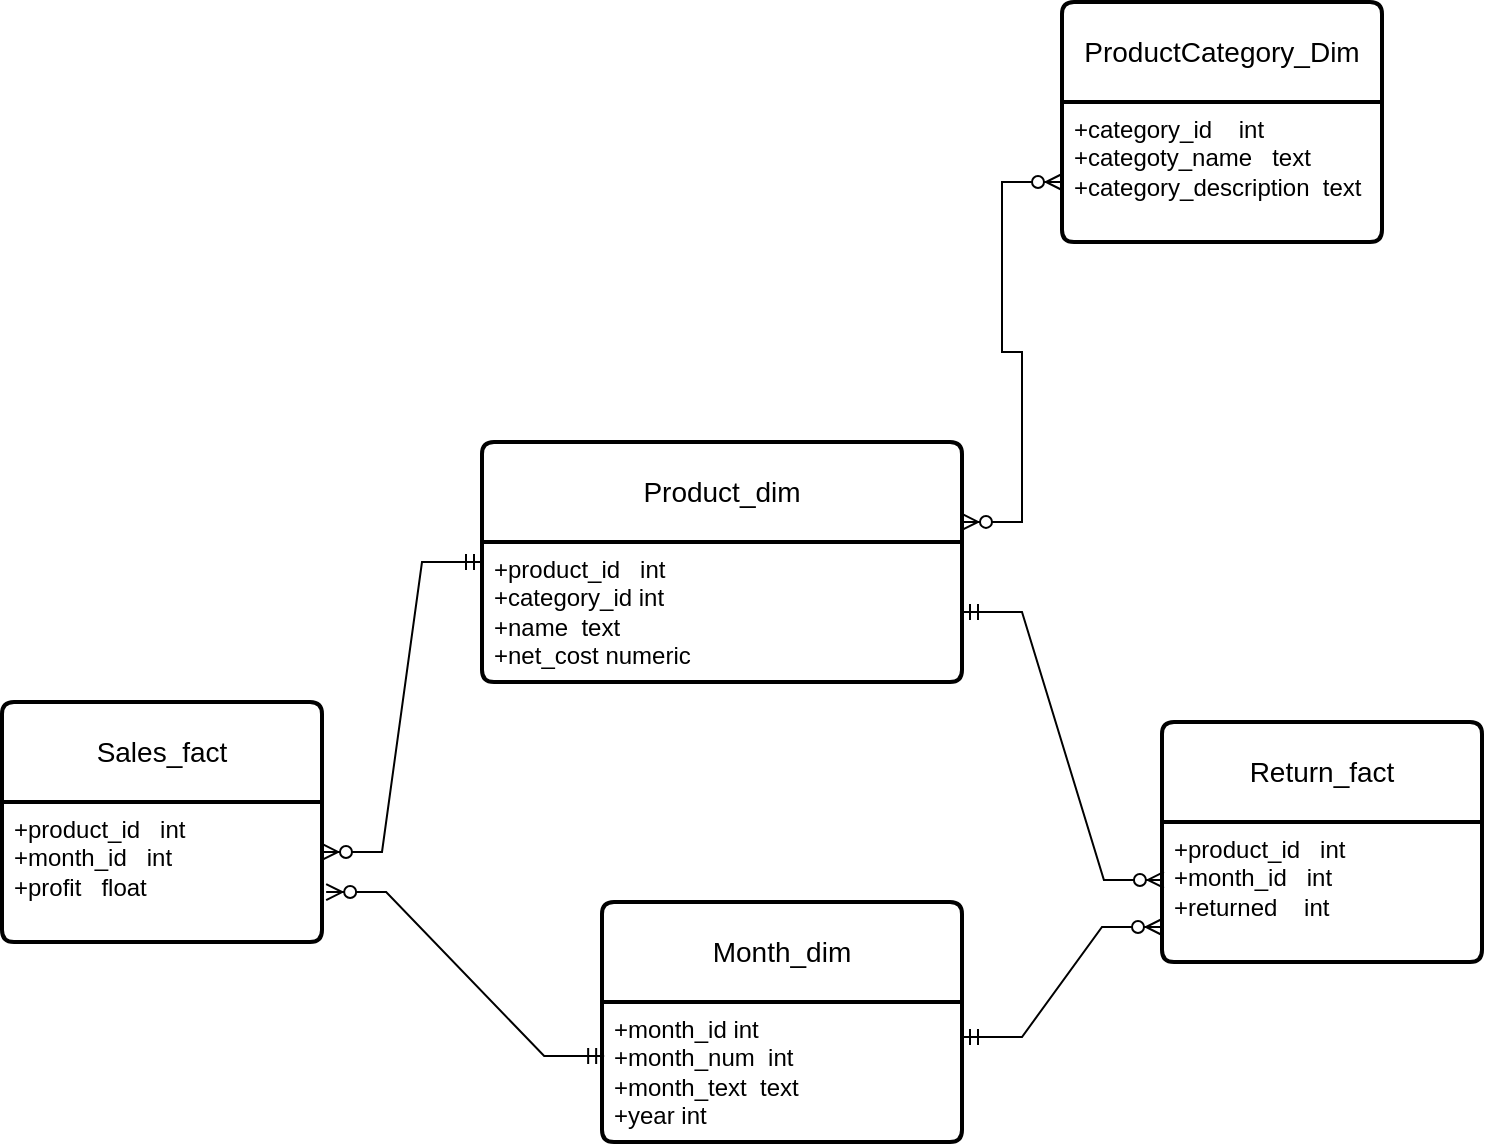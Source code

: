 <mxfile version="22.1.3" type="github">
  <diagram id="R2lEEEUBdFMjLlhIrx00" name="Page-1">
    <mxGraphModel dx="1434" dy="878" grid="1" gridSize="10" guides="1" tooltips="1" connect="1" arrows="1" fold="1" page="1" pageScale="1" pageWidth="850" pageHeight="1100" math="0" shadow="0" extFonts="Permanent Marker^https://fonts.googleapis.com/css?family=Permanent+Marker">
      <root>
        <mxCell id="0" />
        <mxCell id="1" parent="0" />
        <mxCell id="fCBB4Xq0NNn-kK4PaiDX-1" value="Sales_fact" style="swimlane;childLayout=stackLayout;horizontal=1;startSize=50;horizontalStack=0;rounded=1;fontSize=14;fontStyle=0;strokeWidth=2;resizeParent=0;resizeLast=1;shadow=0;dashed=0;align=center;arcSize=4;whiteSpace=wrap;html=1;" vertex="1" parent="1">
          <mxGeometry x="130" y="550" width="160" height="120" as="geometry" />
        </mxCell>
        <mxCell id="fCBB4Xq0NNn-kK4PaiDX-2" value="+product_id&amp;nbsp; &amp;nbsp;int&lt;br style=&quot;border-color: var(--border-color);&quot;&gt;+month_id&amp;nbsp; &amp;nbsp;int&lt;br style=&quot;border-color: var(--border-color);&quot;&gt;+profit&amp;nbsp; &amp;nbsp;float" style="align=left;strokeColor=none;fillColor=none;spacingLeft=4;fontSize=12;verticalAlign=top;resizable=0;rotatable=0;part=1;html=1;" vertex="1" parent="fCBB4Xq0NNn-kK4PaiDX-1">
          <mxGeometry y="50" width="160" height="70" as="geometry" />
        </mxCell>
        <mxCell id="fCBB4Xq0NNn-kK4PaiDX-3" value="Return_fact" style="swimlane;childLayout=stackLayout;horizontal=1;startSize=50;horizontalStack=0;rounded=1;fontSize=14;fontStyle=0;strokeWidth=2;resizeParent=0;resizeLast=1;shadow=0;dashed=0;align=center;arcSize=4;whiteSpace=wrap;html=1;" vertex="1" parent="1">
          <mxGeometry x="710" y="560" width="160" height="120" as="geometry" />
        </mxCell>
        <mxCell id="fCBB4Xq0NNn-kK4PaiDX-4" value="+product_id&amp;nbsp; &amp;nbsp;int&lt;br&gt;+month_id&amp;nbsp; &amp;nbsp;int&lt;br&gt;+returned&amp;nbsp; &amp;nbsp; int" style="align=left;strokeColor=none;fillColor=none;spacingLeft=4;fontSize=12;verticalAlign=top;resizable=0;rotatable=0;part=1;html=1;" vertex="1" parent="fCBB4Xq0NNn-kK4PaiDX-3">
          <mxGeometry y="50" width="160" height="70" as="geometry" />
        </mxCell>
        <mxCell id="fCBB4Xq0NNn-kK4PaiDX-5" value="Product_dim" style="swimlane;childLayout=stackLayout;horizontal=1;startSize=50;horizontalStack=0;rounded=1;fontSize=14;fontStyle=0;strokeWidth=2;resizeParent=0;resizeLast=1;shadow=0;dashed=0;align=center;arcSize=4;whiteSpace=wrap;html=1;" vertex="1" parent="1">
          <mxGeometry x="370" y="420" width="240" height="120" as="geometry" />
        </mxCell>
        <mxCell id="fCBB4Xq0NNn-kK4PaiDX-6" value="+product_id&amp;nbsp; &amp;nbsp;int&lt;br&gt;+category_id int&lt;br&gt;+name&amp;nbsp; text&lt;br&gt;+net_cost numeric" style="align=left;strokeColor=none;fillColor=none;spacingLeft=4;fontSize=12;verticalAlign=top;resizable=0;rotatable=0;part=1;html=1;" vertex="1" parent="fCBB4Xq0NNn-kK4PaiDX-5">
          <mxGeometry y="50" width="240" height="70" as="geometry" />
        </mxCell>
        <mxCell id="fCBB4Xq0NNn-kK4PaiDX-7" value="Month_dim" style="swimlane;childLayout=stackLayout;horizontal=1;startSize=50;horizontalStack=0;rounded=1;fontSize=14;fontStyle=0;strokeWidth=2;resizeParent=0;resizeLast=1;shadow=0;dashed=0;align=center;arcSize=4;whiteSpace=wrap;html=1;" vertex="1" parent="1">
          <mxGeometry x="430" y="650" width="180" height="120" as="geometry" />
        </mxCell>
        <mxCell id="fCBB4Xq0NNn-kK4PaiDX-8" value="+month_id int&lt;br&gt;+month_num&amp;nbsp; int&lt;br&gt;+month_text&amp;nbsp; text&lt;br&gt;+year int" style="align=left;strokeColor=none;fillColor=none;spacingLeft=4;fontSize=12;verticalAlign=top;resizable=0;rotatable=0;part=1;html=1;" vertex="1" parent="fCBB4Xq0NNn-kK4PaiDX-7">
          <mxGeometry y="50" width="180" height="70" as="geometry" />
        </mxCell>
        <mxCell id="fCBB4Xq0NNn-kK4PaiDX-9" value="ProductCategory_Dim" style="swimlane;childLayout=stackLayout;horizontal=1;startSize=50;horizontalStack=0;rounded=1;fontSize=14;fontStyle=0;strokeWidth=2;resizeParent=0;resizeLast=1;shadow=0;dashed=0;align=center;arcSize=4;whiteSpace=wrap;html=1;" vertex="1" parent="1">
          <mxGeometry x="660" y="200" width="160" height="120" as="geometry" />
        </mxCell>
        <mxCell id="fCBB4Xq0NNn-kK4PaiDX-10" value="+category_id&amp;nbsp; &amp;nbsp; int&lt;br&gt;+categoty_name&amp;nbsp; &amp;nbsp;text&lt;br&gt;+category_description&amp;nbsp; text" style="align=left;strokeColor=none;fillColor=none;spacingLeft=4;fontSize=12;verticalAlign=top;resizable=0;rotatable=0;part=1;html=1;" vertex="1" parent="fCBB4Xq0NNn-kK4PaiDX-9">
          <mxGeometry y="50" width="160" height="70" as="geometry" />
        </mxCell>
        <mxCell id="fCBB4Xq0NNn-kK4PaiDX-11" value="" style="edgeStyle=entityRelationEdgeStyle;fontSize=12;html=1;endArrow=ERzeroToMany;startArrow=ERmandOne;rounded=0;entryX=1;entryY=0.357;entryDx=0;entryDy=0;entryPerimeter=0;exitX=0;exitY=0.5;exitDx=0;exitDy=0;" edge="1" parent="1" source="fCBB4Xq0NNn-kK4PaiDX-5" target="fCBB4Xq0NNn-kK4PaiDX-2">
          <mxGeometry width="100" height="100" relative="1" as="geometry">
            <mxPoint x="320" y="650" as="sourcePoint" />
            <mxPoint x="420" y="550" as="targetPoint" />
          </mxGeometry>
        </mxCell>
        <mxCell id="fCBB4Xq0NNn-kK4PaiDX-12" value="" style="edgeStyle=entityRelationEdgeStyle;fontSize=12;html=1;endArrow=ERzeroToMany;startArrow=ERmandOne;rounded=0;entryX=0.006;entryY=0.414;entryDx=0;entryDy=0;exitX=1;exitY=0.5;exitDx=0;exitDy=0;entryPerimeter=0;" edge="1" parent="1" source="fCBB4Xq0NNn-kK4PaiDX-6" target="fCBB4Xq0NNn-kK4PaiDX-4">
          <mxGeometry width="100" height="100" relative="1" as="geometry">
            <mxPoint x="240" y="810" as="sourcePoint" />
            <mxPoint x="340" y="710" as="targetPoint" />
          </mxGeometry>
        </mxCell>
        <mxCell id="fCBB4Xq0NNn-kK4PaiDX-13" value="" style="edgeStyle=entityRelationEdgeStyle;fontSize=12;html=1;endArrow=ERzeroToMany;startArrow=ERmandOne;rounded=0;exitX=0.006;exitY=0.386;exitDx=0;exitDy=0;exitPerimeter=0;entryX=1.013;entryY=0.643;entryDx=0;entryDy=0;entryPerimeter=0;" edge="1" parent="1" source="fCBB4Xq0NNn-kK4PaiDX-8" target="fCBB4Xq0NNn-kK4PaiDX-2">
          <mxGeometry width="100" height="100" relative="1" as="geometry">
            <mxPoint x="210" y="850" as="sourcePoint" />
            <mxPoint x="310" y="750" as="targetPoint" />
          </mxGeometry>
        </mxCell>
        <mxCell id="fCBB4Xq0NNn-kK4PaiDX-14" value="" style="edgeStyle=entityRelationEdgeStyle;fontSize=12;html=1;endArrow=ERzeroToMany;startArrow=ERmandOne;rounded=0;exitX=1;exitY=0.25;exitDx=0;exitDy=0;entryX=0;entryY=0.75;entryDx=0;entryDy=0;" edge="1" parent="1" source="fCBB4Xq0NNn-kK4PaiDX-8" target="fCBB4Xq0NNn-kK4PaiDX-4">
          <mxGeometry width="100" height="100" relative="1" as="geometry">
            <mxPoint x="670" y="880" as="sourcePoint" />
            <mxPoint x="770" y="780" as="targetPoint" />
          </mxGeometry>
        </mxCell>
        <mxCell id="fCBB4Xq0NNn-kK4PaiDX-15" value="" style="edgeStyle=entityRelationEdgeStyle;fontSize=12;html=1;endArrow=ERzeroToMany;endFill=1;startArrow=ERzeroToMany;rounded=0;entryX=0;entryY=0.75;entryDx=0;entryDy=0;exitX=1;exitY=0.333;exitDx=0;exitDy=0;exitPerimeter=0;" edge="1" parent="1" source="fCBB4Xq0NNn-kK4PaiDX-5" target="fCBB4Xq0NNn-kK4PaiDX-9">
          <mxGeometry width="100" height="100" relative="1" as="geometry">
            <mxPoint x="670" y="430" as="sourcePoint" />
            <mxPoint x="350" y="220" as="targetPoint" />
          </mxGeometry>
        </mxCell>
      </root>
    </mxGraphModel>
  </diagram>
</mxfile>
